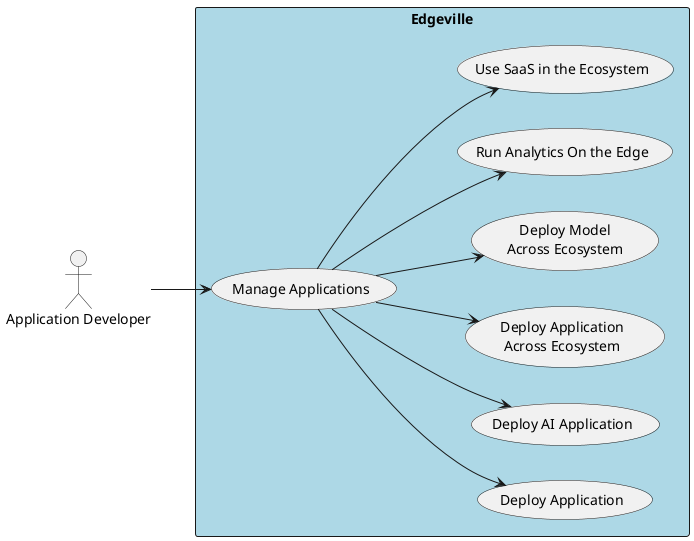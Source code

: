 @startuml

left to right direction

:Application Developer: as Actor

rectangle "Edgeville" #lightblue {
    (Manage Applications) as U1
    (Deploy Application) as U2
    (Deploy AI Application) as U3
    (Deploy Application\nAcross Ecosystem) as U4
    (Deploy Model\nAcross Ecosystem) as U5
    (Run Analytics On the Edge) as U6
    (Use SaaS in the Ecosystem) as U7
}

Actor --> U1
U1 --> U2
U1 --> U3
U1 --> U4
U1 --> U5
U1 --> U6
U1 --> U7

@enduml
